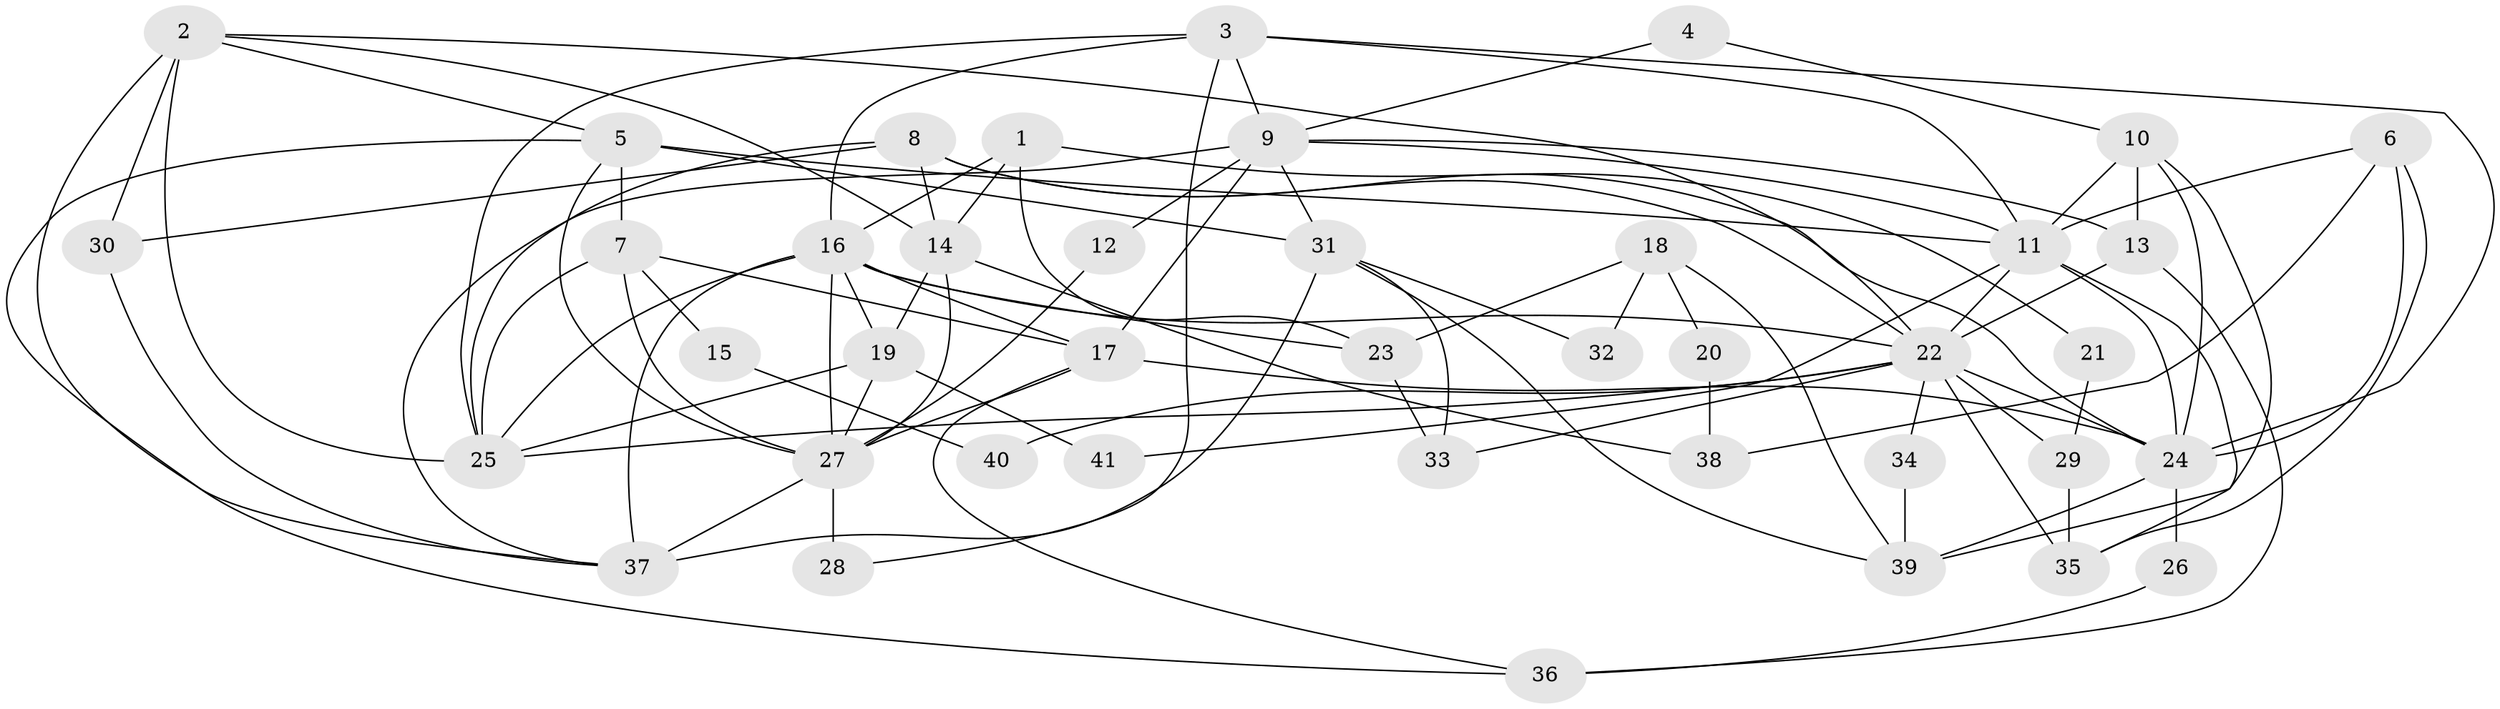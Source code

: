 // original degree distribution, {4: 0.2716049382716049, 5: 0.2716049382716049, 3: 0.2222222222222222, 2: 0.14814814814814814, 6: 0.037037037037037035, 9: 0.012345679012345678, 7: 0.037037037037037035}
// Generated by graph-tools (version 1.1) at 2025/36/03/09/25 02:36:06]
// undirected, 41 vertices, 96 edges
graph export_dot {
graph [start="1"]
  node [color=gray90,style=filled];
  1;
  2;
  3;
  4;
  5;
  6;
  7;
  8;
  9;
  10;
  11;
  12;
  13;
  14;
  15;
  16;
  17;
  18;
  19;
  20;
  21;
  22;
  23;
  24;
  25;
  26;
  27;
  28;
  29;
  30;
  31;
  32;
  33;
  34;
  35;
  36;
  37;
  38;
  39;
  40;
  41;
  1 -- 14 [weight=1.0];
  1 -- 16 [weight=1.0];
  1 -- 21 [weight=1.0];
  1 -- 23 [weight=1.0];
  2 -- 5 [weight=1.0];
  2 -- 14 [weight=1.0];
  2 -- 22 [weight=1.0];
  2 -- 25 [weight=2.0];
  2 -- 30 [weight=1.0];
  2 -- 37 [weight=1.0];
  3 -- 9 [weight=1.0];
  3 -- 11 [weight=1.0];
  3 -- 16 [weight=1.0];
  3 -- 24 [weight=1.0];
  3 -- 25 [weight=1.0];
  3 -- 28 [weight=1.0];
  4 -- 9 [weight=1.0];
  4 -- 10 [weight=1.0];
  5 -- 7 [weight=1.0];
  5 -- 11 [weight=2.0];
  5 -- 27 [weight=1.0];
  5 -- 31 [weight=1.0];
  5 -- 36 [weight=1.0];
  6 -- 11 [weight=1.0];
  6 -- 24 [weight=1.0];
  6 -- 35 [weight=1.0];
  6 -- 38 [weight=1.0];
  7 -- 15 [weight=1.0];
  7 -- 17 [weight=1.0];
  7 -- 25 [weight=1.0];
  7 -- 27 [weight=1.0];
  8 -- 14 [weight=1.0];
  8 -- 22 [weight=1.0];
  8 -- 24 [weight=1.0];
  8 -- 25 [weight=1.0];
  8 -- 30 [weight=2.0];
  9 -- 11 [weight=1.0];
  9 -- 12 [weight=4.0];
  9 -- 13 [weight=1.0];
  9 -- 17 [weight=2.0];
  9 -- 31 [weight=2.0];
  9 -- 37 [weight=1.0];
  10 -- 11 [weight=1.0];
  10 -- 13 [weight=1.0];
  10 -- 24 [weight=1.0];
  10 -- 39 [weight=1.0];
  11 -- 22 [weight=1.0];
  11 -- 24 [weight=2.0];
  11 -- 35 [weight=1.0];
  11 -- 41 [weight=1.0];
  12 -- 27 [weight=2.0];
  13 -- 22 [weight=2.0];
  13 -- 36 [weight=1.0];
  14 -- 19 [weight=1.0];
  14 -- 27 [weight=1.0];
  14 -- 38 [weight=1.0];
  15 -- 40 [weight=1.0];
  16 -- 17 [weight=1.0];
  16 -- 19 [weight=1.0];
  16 -- 22 [weight=2.0];
  16 -- 23 [weight=1.0];
  16 -- 25 [weight=2.0];
  16 -- 27 [weight=1.0];
  16 -- 37 [weight=2.0];
  17 -- 24 [weight=2.0];
  17 -- 27 [weight=2.0];
  17 -- 36 [weight=1.0];
  18 -- 20 [weight=1.0];
  18 -- 23 [weight=1.0];
  18 -- 32 [weight=1.0];
  18 -- 39 [weight=1.0];
  19 -- 25 [weight=1.0];
  19 -- 27 [weight=1.0];
  19 -- 41 [weight=1.0];
  20 -- 38 [weight=1.0];
  21 -- 29 [weight=1.0];
  22 -- 24 [weight=2.0];
  22 -- 25 [weight=2.0];
  22 -- 29 [weight=3.0];
  22 -- 33 [weight=1.0];
  22 -- 34 [weight=1.0];
  22 -- 35 [weight=1.0];
  22 -- 40 [weight=2.0];
  23 -- 33 [weight=1.0];
  24 -- 26 [weight=1.0];
  24 -- 39 [weight=1.0];
  26 -- 36 [weight=1.0];
  27 -- 28 [weight=1.0];
  27 -- 37 [weight=1.0];
  29 -- 35 [weight=1.0];
  30 -- 37 [weight=1.0];
  31 -- 32 [weight=1.0];
  31 -- 33 [weight=1.0];
  31 -- 37 [weight=1.0];
  31 -- 39 [weight=1.0];
  34 -- 39 [weight=1.0];
}
